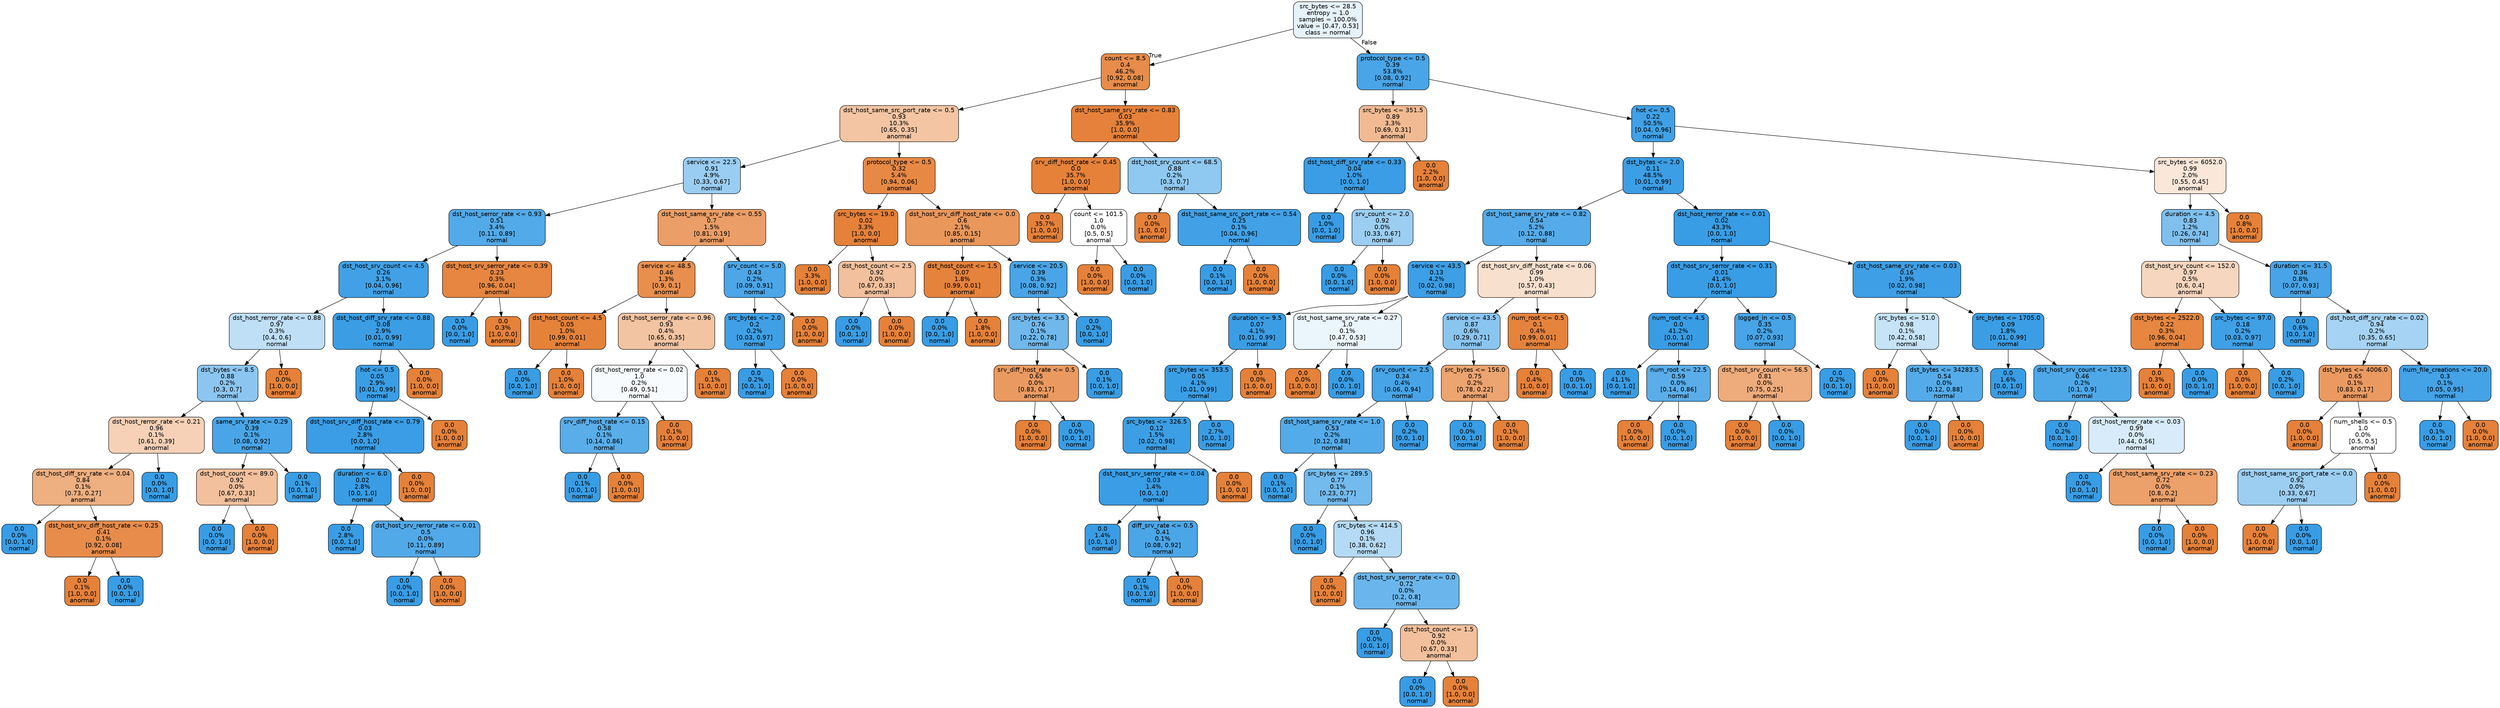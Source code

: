 digraph Tree {
node [shape=box, style="filled, rounded", color="black", fontname=helvetica] ;
edge [fontname=helvetica] ;
0 [label="src_bytes <= 28.5\nentropy = 1.0\nsamples = 100.0%\nvalue = [0.47, 0.53]\nclass = normal", fillcolor="#e6f2fc"] ;
1 [label="count <= 8.5\n0.4\n46.2%\n[0.92, 0.08]\nanormal", fillcolor="#e78c4a"] ;
0 -> 1 [labeldistance=2.5, labelangle=45, headlabel="True"] ;
2 [label="dst_host_same_src_port_rate <= 0.5\n0.93\n10.3%\n[0.65, 0.35]\nanormal", fillcolor="#f3c5a3"] ;
1 -> 2 ;
3 [label="service <= 22.5\n0.91\n4.9%\n[0.33, 0.67]\nnormal", fillcolor="#9acdf2"] ;
2 -> 3 ;
4 [label="dst_host_serror_rate <= 0.93\n0.51\n3.4%\n[0.11, 0.89]\nnormal", fillcolor="#53aae8"] ;
3 -> 4 ;
5 [label="dst_host_srv_count <= 4.5\n0.26\n3.1%\n[0.04, 0.96]\nnormal", fillcolor="#42a1e6"] ;
4 -> 5 ;
6 [label="dst_host_rerror_rate <= 0.88\n0.97\n0.3%\n[0.4, 0.6]\nnormal", fillcolor="#bfdff7"] ;
5 -> 6 ;
7 [label="dst_bytes <= 8.5\n0.88\n0.2%\n[0.3, 0.7]\nnormal", fillcolor="#8cc6f0"] ;
6 -> 7 ;
8 [label="dst_host_rerror_rate <= 0.21\n0.96\n0.1%\n[0.61, 0.39]\nanormal", fillcolor="#f6d1b7"] ;
7 -> 8 ;
9 [label="dst_host_diff_srv_rate <= 0.04\n0.84\n0.1%\n[0.73, 0.27]\nanormal", fillcolor="#eeaf81"] ;
8 -> 9 ;
10 [label="0.0\n0.0%\n[0.0, 1.0]\nnormal", fillcolor="#399de5"] ;
9 -> 10 ;
11 [label="dst_host_srv_diff_host_rate <= 0.25\n0.41\n0.1%\n[0.92, 0.08]\nanormal", fillcolor="#e78c4b"] ;
9 -> 11 ;
12 [label="0.0\n0.1%\n[1.0, 0.0]\nanormal", fillcolor="#e58139"] ;
11 -> 12 ;
13 [label="0.0\n0.0%\n[0.0, 1.0]\nnormal", fillcolor="#399de5"] ;
11 -> 13 ;
14 [label="0.0\n0.0%\n[0.0, 1.0]\nnormal", fillcolor="#399de5"] ;
8 -> 14 ;
15 [label="same_srv_rate <= 0.29\n0.39\n0.1%\n[0.08, 0.92]\nnormal", fillcolor="#49a5e7"] ;
7 -> 15 ;
16 [label="dst_host_count <= 89.0\n0.92\n0.0%\n[0.67, 0.33]\nanormal", fillcolor="#f2c09c"] ;
15 -> 16 ;
17 [label="0.0\n0.0%\n[0.0, 1.0]\nnormal", fillcolor="#399de5"] ;
16 -> 17 ;
18 [label="0.0\n0.0%\n[1.0, 0.0]\nanormal", fillcolor="#e58139"] ;
16 -> 18 ;
19 [label="0.0\n0.1%\n[0.0, 1.0]\nnormal", fillcolor="#399de5"] ;
15 -> 19 ;
20 [label="0.0\n0.0%\n[1.0, 0.0]\nanormal", fillcolor="#e58139"] ;
6 -> 20 ;
21 [label="dst_host_diff_srv_rate <= 0.88\n0.08\n2.9%\n[0.01, 0.99]\nnormal", fillcolor="#3b9ee5"] ;
5 -> 21 ;
22 [label="hot <= 0.5\n0.05\n2.9%\n[0.01, 0.99]\nnormal", fillcolor="#3a9ee5"] ;
21 -> 22 ;
23 [label="dst_host_srv_diff_host_rate <= 0.79\n0.03\n2.8%\n[0.0, 1.0]\nnormal", fillcolor="#3a9de5"] ;
22 -> 23 ;
24 [label="duration <= 6.0\n0.02\n2.8%\n[0.0, 1.0]\nnormal", fillcolor="#399de5"] ;
23 -> 24 ;
25 [label="0.0\n2.8%\n[0.0, 1.0]\nnormal", fillcolor="#399de5"] ;
24 -> 25 ;
26 [label="dst_host_srv_rerror_rate <= 0.01\n0.5\n0.0%\n[0.11, 0.89]\nnormal", fillcolor="#52a9e8"] ;
24 -> 26 ;
27 [label="0.0\n0.0%\n[0.0, 1.0]\nnormal", fillcolor="#399de5"] ;
26 -> 27 ;
28 [label="0.0\n0.0%\n[1.0, 0.0]\nanormal", fillcolor="#e58139"] ;
26 -> 28 ;
29 [label="0.0\n0.0%\n[1.0, 0.0]\nanormal", fillcolor="#e58139"] ;
23 -> 29 ;
30 [label="0.0\n0.0%\n[1.0, 0.0]\nanormal", fillcolor="#e58139"] ;
22 -> 30 ;
31 [label="0.0\n0.0%\n[1.0, 0.0]\nanormal", fillcolor="#e58139"] ;
21 -> 31 ;
32 [label="dst_host_srv_serror_rate <= 0.39\n0.23\n0.3%\n[0.96, 0.04]\nanormal", fillcolor="#e68641"] ;
4 -> 32 ;
33 [label="0.0\n0.0%\n[0.0, 1.0]\nnormal", fillcolor="#399de5"] ;
32 -> 33 ;
34 [label="0.0\n0.3%\n[1.0, 0.0]\nanormal", fillcolor="#e58139"] ;
32 -> 34 ;
35 [label="dst_host_same_srv_rate <= 0.55\n0.7\n1.5%\n[0.81, 0.19]\nanormal", fillcolor="#eb9e67"] ;
3 -> 35 ;
36 [label="service <= 48.5\n0.46\n1.3%\n[0.9, 0.1]\nanormal", fillcolor="#e88f4e"] ;
35 -> 36 ;
37 [label="dst_host_count <= 4.5\n0.05\n1.0%\n[0.99, 0.01]\nanormal", fillcolor="#e5823a"] ;
36 -> 37 ;
38 [label="0.0\n0.0%\n[0.0, 1.0]\nnormal", fillcolor="#399de5"] ;
37 -> 38 ;
39 [label="0.0\n1.0%\n[1.0, 0.0]\nanormal", fillcolor="#e58139"] ;
37 -> 39 ;
40 [label="dst_host_serror_rate <= 0.96\n0.93\n0.4%\n[0.65, 0.35]\nanormal", fillcolor="#f3c4a2"] ;
36 -> 40 ;
41 [label="dst_host_rerror_rate <= 0.02\n1.0\n0.2%\n[0.49, 0.51]\nnormal", fillcolor="#f7fbfe"] ;
40 -> 41 ;
42 [label="srv_diff_host_rate <= 0.15\n0.58\n0.1%\n[0.14, 0.86]\nnormal", fillcolor="#59ade9"] ;
41 -> 42 ;
43 [label="0.0\n0.1%\n[0.0, 1.0]\nnormal", fillcolor="#399de5"] ;
42 -> 43 ;
44 [label="0.0\n0.0%\n[1.0, 0.0]\nanormal", fillcolor="#e58139"] ;
42 -> 44 ;
45 [label="0.0\n0.1%\n[1.0, 0.0]\nanormal", fillcolor="#e58139"] ;
41 -> 45 ;
46 [label="0.0\n0.1%\n[1.0, 0.0]\nanormal", fillcolor="#e58139"] ;
40 -> 46 ;
47 [label="srv_count <= 5.0\n0.43\n0.2%\n[0.09, 0.91]\nnormal", fillcolor="#4ca6e8"] ;
35 -> 47 ;
48 [label="src_bytes <= 2.0\n0.2\n0.2%\n[0.03, 0.97]\nnormal", fillcolor="#3fa0e6"] ;
47 -> 48 ;
49 [label="0.0\n0.2%\n[0.0, 1.0]\nnormal", fillcolor="#399de5"] ;
48 -> 49 ;
50 [label="0.0\n0.0%\n[1.0, 0.0]\nanormal", fillcolor="#e58139"] ;
48 -> 50 ;
51 [label="0.0\n0.0%\n[1.0, 0.0]\nanormal", fillcolor="#e58139"] ;
47 -> 51 ;
52 [label="protocol_type <= 0.5\n0.32\n5.4%\n[0.94, 0.06]\nanormal", fillcolor="#e78945"] ;
2 -> 52 ;
53 [label="src_bytes <= 19.0\n0.02\n3.3%\n[1.0, 0.0]\nanormal", fillcolor="#e58139"] ;
52 -> 53 ;
54 [label="0.0\n3.3%\n[1.0, 0.0]\nanormal", fillcolor="#e58139"] ;
53 -> 54 ;
55 [label="dst_host_count <= 2.5\n0.92\n0.0%\n[0.67, 0.33]\nanormal", fillcolor="#f2c09c"] ;
53 -> 55 ;
56 [label="0.0\n0.0%\n[0.0, 1.0]\nnormal", fillcolor="#399de5"] ;
55 -> 56 ;
57 [label="0.0\n0.0%\n[1.0, 0.0]\nanormal", fillcolor="#e58139"] ;
55 -> 57 ;
58 [label="dst_host_srv_diff_host_rate <= 0.0\n0.6\n2.1%\n[0.85, 0.15]\nanormal", fillcolor="#e9975b"] ;
52 -> 58 ;
59 [label="dst_host_count <= 1.5\n0.07\n1.8%\n[0.99, 0.01]\nanormal", fillcolor="#e5823b"] ;
58 -> 59 ;
60 [label="0.0\n0.0%\n[0.0, 1.0]\nnormal", fillcolor="#399de5"] ;
59 -> 60 ;
61 [label="0.0\n1.8%\n[1.0, 0.0]\nanormal", fillcolor="#e58139"] ;
59 -> 61 ;
62 [label="service <= 20.5\n0.39\n0.3%\n[0.08, 0.92]\nnormal", fillcolor="#49a5e7"] ;
58 -> 62 ;
63 [label="src_bytes <= 3.5\n0.76\n0.1%\n[0.22, 0.78]\nnormal", fillcolor="#70b8ec"] ;
62 -> 63 ;
64 [label="srv_diff_host_rate <= 0.5\n0.65\n0.0%\n[0.83, 0.17]\nanormal", fillcolor="#ea9a61"] ;
63 -> 64 ;
65 [label="0.0\n0.0%\n[1.0, 0.0]\nanormal", fillcolor="#e58139"] ;
64 -> 65 ;
66 [label="0.0\n0.0%\n[0.0, 1.0]\nnormal", fillcolor="#399de5"] ;
64 -> 66 ;
67 [label="0.0\n0.1%\n[0.0, 1.0]\nnormal", fillcolor="#399de5"] ;
63 -> 67 ;
68 [label="0.0\n0.2%\n[0.0, 1.0]\nnormal", fillcolor="#399de5"] ;
62 -> 68 ;
69 [label="dst_host_same_srv_rate <= 0.83\n0.03\n35.9%\n[1.0, 0.0]\nanormal", fillcolor="#e5813a"] ;
1 -> 69 ;
70 [label="srv_diff_host_rate <= 0.45\n0.0\n35.7%\n[1.0, 0.0]\nanormal", fillcolor="#e58139"] ;
69 -> 70 ;
71 [label="0.0\n35.7%\n[1.0, 0.0]\nanormal", fillcolor="#e58139"] ;
70 -> 71 ;
72 [label="count <= 101.5\n1.0\n0.0%\n[0.5, 0.5]\nanormal", fillcolor="#ffffff"] ;
70 -> 72 ;
73 [label="0.0\n0.0%\n[1.0, 0.0]\nanormal", fillcolor="#e58139"] ;
72 -> 73 ;
74 [label="0.0\n0.0%\n[0.0, 1.0]\nnormal", fillcolor="#399de5"] ;
72 -> 74 ;
75 [label="dst_host_srv_count <= 68.5\n0.88\n0.2%\n[0.3, 0.7]\nnormal", fillcolor="#8fc8f0"] ;
69 -> 75 ;
76 [label="0.0\n0.0%\n[1.0, 0.0]\nanormal", fillcolor="#e58139"] ;
75 -> 76 ;
77 [label="dst_host_same_src_port_rate <= 0.54\n0.25\n0.1%\n[0.04, 0.96]\nnormal", fillcolor="#42a1e6"] ;
75 -> 77 ;
78 [label="0.0\n0.1%\n[0.0, 1.0]\nnormal", fillcolor="#399de5"] ;
77 -> 78 ;
79 [label="0.0\n0.0%\n[1.0, 0.0]\nanormal", fillcolor="#e58139"] ;
77 -> 79 ;
80 [label="protocol_type <= 0.5\n0.39\n53.8%\n[0.08, 0.92]\nnormal", fillcolor="#49a5e7"] ;
0 -> 80 [labeldistance=2.5, labelangle=-45, headlabel="False"] ;
81 [label="src_bytes <= 351.5\n0.89\n3.3%\n[0.69, 0.31]\nanormal", fillcolor="#f1ba92"] ;
80 -> 81 ;
82 [label="dst_host_diff_srv_rate <= 0.33\n0.04\n1.0%\n[0.0, 1.0]\nnormal", fillcolor="#3a9de5"] ;
81 -> 82 ;
83 [label="0.0\n1.0%\n[0.0, 1.0]\nnormal", fillcolor="#399de5"] ;
82 -> 83 ;
84 [label="srv_count <= 2.0\n0.92\n0.0%\n[0.33, 0.67]\nnormal", fillcolor="#9ccef2"] ;
82 -> 84 ;
85 [label="0.0\n0.0%\n[0.0, 1.0]\nnormal", fillcolor="#399de5"] ;
84 -> 85 ;
86 [label="0.0\n0.0%\n[1.0, 0.0]\nanormal", fillcolor="#e58139"] ;
84 -> 86 ;
87 [label="0.0\n2.2%\n[1.0, 0.0]\nanormal", fillcolor="#e58139"] ;
81 -> 87 ;
88 [label="hot <= 0.5\n0.22\n50.5%\n[0.04, 0.96]\nnormal", fillcolor="#40a1e6"] ;
80 -> 88 ;
89 [label="dst_bytes <= 2.0\n0.11\n48.5%\n[0.01, 0.99]\nnormal", fillcolor="#3c9ee5"] ;
88 -> 89 ;
90 [label="dst_host_same_srv_rate <= 0.82\n0.54\n5.2%\n[0.12, 0.88]\nnormal", fillcolor="#55abe9"] ;
89 -> 90 ;
91 [label="service <= 43.5\n0.13\n4.2%\n[0.02, 0.98]\nnormal", fillcolor="#3d9fe5"] ;
90 -> 91 ;
92 [label="duration <= 9.5\n0.07\n4.1%\n[0.01, 0.99]\nnormal", fillcolor="#3b9ee5"] ;
91 -> 92 ;
93 [label="src_bytes <= 353.5\n0.05\n4.1%\n[0.01, 0.99]\nnormal", fillcolor="#3a9ee5"] ;
92 -> 93 ;
94 [label="src_bytes <= 326.5\n0.12\n1.5%\n[0.02, 0.98]\nnormal", fillcolor="#3c9fe5"] ;
93 -> 94 ;
95 [label="dst_host_srv_serror_rate <= 0.04\n0.03\n1.4%\n[0.0, 1.0]\nnormal", fillcolor="#3a9de5"] ;
94 -> 95 ;
96 [label="0.0\n1.4%\n[0.0, 1.0]\nnormal", fillcolor="#399de5"] ;
95 -> 96 ;
97 [label="diff_srv_rate <= 0.5\n0.41\n0.1%\n[0.08, 0.92]\nnormal", fillcolor="#4ba6e7"] ;
95 -> 97 ;
98 [label="0.0\n0.1%\n[0.0, 1.0]\nnormal", fillcolor="#399de5"] ;
97 -> 98 ;
99 [label="0.0\n0.0%\n[1.0, 0.0]\nanormal", fillcolor="#e58139"] ;
97 -> 99 ;
100 [label="0.0\n0.0%\n[1.0, 0.0]\nanormal", fillcolor="#e58139"] ;
94 -> 100 ;
101 [label="0.0\n2.7%\n[0.0, 1.0]\nnormal", fillcolor="#399de5"] ;
93 -> 101 ;
102 [label="0.0\n0.0%\n[1.0, 0.0]\nanormal", fillcolor="#e58139"] ;
92 -> 102 ;
103 [label="dst_host_same_srv_rate <= 0.27\n1.0\n0.1%\n[0.47, 0.53]\nnormal", fillcolor="#ebf5fc"] ;
91 -> 103 ;
104 [label="0.0\n0.0%\n[1.0, 0.0]\nanormal", fillcolor="#e58139"] ;
103 -> 104 ;
105 [label="0.0\n0.0%\n[0.0, 1.0]\nnormal", fillcolor="#399de5"] ;
103 -> 105 ;
106 [label="dst_host_srv_diff_host_rate <= 0.06\n0.99\n1.0%\n[0.57, 0.43]\nanormal", fillcolor="#f8e0ce"] ;
90 -> 106 ;
107 [label="service <= 43.5\n0.87\n0.6%\n[0.29, 0.71]\nnormal", fillcolor="#8ac5f0"] ;
106 -> 107 ;
108 [label="srv_count <= 2.5\n0.34\n0.4%\n[0.06, 0.94]\nnormal", fillcolor="#46a4e7"] ;
107 -> 108 ;
109 [label="dst_host_same_srv_rate <= 1.0\n0.53\n0.2%\n[0.12, 0.88]\nnormal", fillcolor="#54abe9"] ;
108 -> 109 ;
110 [label="0.0\n0.1%\n[0.0, 1.0]\nnormal", fillcolor="#399de5"] ;
109 -> 110 ;
111 [label="src_bytes <= 289.5\n0.77\n0.1%\n[0.23, 0.77]\nnormal", fillcolor="#73baed"] ;
109 -> 111 ;
112 [label="0.0\n0.0%\n[0.0, 1.0]\nnormal", fillcolor="#399de5"] ;
111 -> 112 ;
113 [label="src_bytes <= 414.5\n0.96\n0.1%\n[0.38, 0.62]\nnormal", fillcolor="#b5daf5"] ;
111 -> 113 ;
114 [label="0.0\n0.0%\n[1.0, 0.0]\nanormal", fillcolor="#e58139"] ;
113 -> 114 ;
115 [label="dst_host_srv_serror_rate <= 0.0\n0.72\n0.0%\n[0.2, 0.8]\nnormal", fillcolor="#6ab6ec"] ;
113 -> 115 ;
116 [label="0.0\n0.0%\n[0.0, 1.0]\nnormal", fillcolor="#399de5"] ;
115 -> 116 ;
117 [label="dst_host_count <= 1.5\n0.92\n0.0%\n[0.67, 0.33]\nanormal", fillcolor="#f2c09c"] ;
115 -> 117 ;
118 [label="0.0\n0.0%\n[0.0, 1.0]\nnormal", fillcolor="#399de5"] ;
117 -> 118 ;
119 [label="0.0\n0.0%\n[1.0, 0.0]\nanormal", fillcolor="#e58139"] ;
117 -> 119 ;
120 [label="0.0\n0.2%\n[0.0, 1.0]\nnormal", fillcolor="#399de5"] ;
108 -> 120 ;
121 [label="src_bytes <= 156.0\n0.75\n0.2%\n[0.78, 0.22]\nanormal", fillcolor="#eca470"] ;
107 -> 121 ;
122 [label="0.0\n0.0%\n[0.0, 1.0]\nnormal", fillcolor="#399de5"] ;
121 -> 122 ;
123 [label="0.0\n0.1%\n[1.0, 0.0]\nanormal", fillcolor="#e58139"] ;
121 -> 123 ;
124 [label="num_root <= 0.5\n0.1\n0.4%\n[0.99, 0.01]\nanormal", fillcolor="#e5833c"] ;
106 -> 124 ;
125 [label="0.0\n0.4%\n[1.0, 0.0]\nanormal", fillcolor="#e58139"] ;
124 -> 125 ;
126 [label="0.0\n0.0%\n[0.0, 1.0]\nnormal", fillcolor="#399de5"] ;
124 -> 126 ;
127 [label="dst_host_rerror_rate <= 0.01\n0.02\n43.3%\n[0.0, 1.0]\nnormal", fillcolor="#399de5"] ;
89 -> 127 ;
128 [label="dst_host_srv_serror_rate <= 0.31\n0.01\n41.4%\n[0.0, 1.0]\nnormal", fillcolor="#399de5"] ;
127 -> 128 ;
129 [label="num_root <= 4.5\n0.0\n41.2%\n[0.0, 1.0]\nnormal", fillcolor="#399de5"] ;
128 -> 129 ;
130 [label="0.0\n41.1%\n[0.0, 1.0]\nnormal", fillcolor="#399de5"] ;
129 -> 130 ;
131 [label="num_root <= 22.5\n0.59\n0.0%\n[0.14, 0.86]\nnormal", fillcolor="#5aade9"] ;
129 -> 131 ;
132 [label="0.0\n0.0%\n[1.0, 0.0]\nanormal", fillcolor="#e58139"] ;
131 -> 132 ;
133 [label="0.0\n0.0%\n[0.0, 1.0]\nnormal", fillcolor="#399de5"] ;
131 -> 133 ;
134 [label="logged_in <= 0.5\n0.35\n0.2%\n[0.07, 0.93]\nnormal", fillcolor="#47a4e7"] ;
128 -> 134 ;
135 [label="dst_host_srv_count <= 56.5\n0.81\n0.0%\n[0.75, 0.25]\nanormal", fillcolor="#eeab7b"] ;
134 -> 135 ;
136 [label="0.0\n0.0%\n[1.0, 0.0]\nanormal", fillcolor="#e58139"] ;
135 -> 136 ;
137 [label="0.0\n0.0%\n[0.0, 1.0]\nnormal", fillcolor="#399de5"] ;
135 -> 137 ;
138 [label="0.0\n0.2%\n[0.0, 1.0]\nnormal", fillcolor="#399de5"] ;
134 -> 138 ;
139 [label="dst_host_same_srv_rate <= 0.03\n0.16\n1.9%\n[0.02, 0.98]\nnormal", fillcolor="#3e9fe6"] ;
127 -> 139 ;
140 [label="src_bytes <= 51.0\n0.98\n0.1%\n[0.42, 0.58]\nnormal", fillcolor="#c6e3f8"] ;
139 -> 140 ;
141 [label="0.0\n0.0%\n[1.0, 0.0]\nanormal", fillcolor="#e58139"] ;
140 -> 141 ;
142 [label="dst_bytes <= 34283.5\n0.54\n0.0%\n[0.12, 0.88]\nnormal", fillcolor="#55abe9"] ;
140 -> 142 ;
143 [label="0.0\n0.0%\n[0.0, 1.0]\nnormal", fillcolor="#399de5"] ;
142 -> 143 ;
144 [label="0.0\n0.0%\n[1.0, 0.0]\nanormal", fillcolor="#e58139"] ;
142 -> 144 ;
145 [label="src_bytes <= 1705.0\n0.09\n1.8%\n[0.01, 0.99]\nnormal", fillcolor="#3b9ee5"] ;
139 -> 145 ;
146 [label="0.0\n1.6%\n[0.0, 1.0]\nnormal", fillcolor="#399de5"] ;
145 -> 146 ;
147 [label="dst_host_srv_count <= 123.5\n0.46\n0.2%\n[0.1, 0.9]\nnormal", fillcolor="#4ea8e8"] ;
145 -> 147 ;
148 [label="0.0\n0.2%\n[0.0, 1.0]\nnormal", fillcolor="#399de5"] ;
147 -> 148 ;
149 [label="dst_host_rerror_rate <= 0.03\n0.99\n0.0%\n[0.44, 0.56]\nnormal", fillcolor="#d7ebfa"] ;
147 -> 149 ;
150 [label="0.0\n0.0%\n[0.0, 1.0]\nnormal", fillcolor="#399de5"] ;
149 -> 150 ;
151 [label="dst_host_same_srv_rate <= 0.23\n0.72\n0.0%\n[0.8, 0.2]\nanormal", fillcolor="#eca06a"] ;
149 -> 151 ;
152 [label="0.0\n0.0%\n[0.0, 1.0]\nnormal", fillcolor="#399de5"] ;
151 -> 152 ;
153 [label="0.0\n0.0%\n[1.0, 0.0]\nanormal", fillcolor="#e58139"] ;
151 -> 153 ;
154 [label="src_bytes <= 6052.0\n0.99\n2.0%\n[0.55, 0.45]\nanormal", fillcolor="#fae7d9"] ;
88 -> 154 ;
155 [label="duration <= 4.5\n0.83\n1.2%\n[0.26, 0.74]\nnormal", fillcolor="#80c0ee"] ;
154 -> 155 ;
156 [label="dst_host_srv_count <= 152.0\n0.97\n0.5%\n[0.6, 0.4]\nanormal", fillcolor="#f6d6be"] ;
155 -> 156 ;
157 [label="dst_bytes <= 2522.0\n0.22\n0.3%\n[0.96, 0.04]\nanormal", fillcolor="#e68640"] ;
156 -> 157 ;
158 [label="0.0\n0.3%\n[1.0, 0.0]\nanormal", fillcolor="#e58139"] ;
157 -> 158 ;
159 [label="0.0\n0.0%\n[0.0, 1.0]\nnormal", fillcolor="#399de5"] ;
157 -> 159 ;
160 [label="src_bytes <= 97.0\n0.18\n0.2%\n[0.03, 0.97]\nnormal", fillcolor="#3fa0e6"] ;
156 -> 160 ;
161 [label="0.0\n0.0%\n[1.0, 0.0]\nanormal", fillcolor="#e58139"] ;
160 -> 161 ;
162 [label="0.0\n0.2%\n[0.0, 1.0]\nnormal", fillcolor="#399de5"] ;
160 -> 162 ;
163 [label="duration <= 31.5\n0.36\n0.8%\n[0.07, 0.93]\nnormal", fillcolor="#48a4e7"] ;
155 -> 163 ;
164 [label="0.0\n0.6%\n[0.0, 1.0]\nnormal", fillcolor="#399de5"] ;
163 -> 164 ;
165 [label="dst_host_diff_srv_rate <= 0.02\n0.94\n0.2%\n[0.35, 0.65]\nnormal", fillcolor="#a6d3f3"] ;
163 -> 165 ;
166 [label="dst_bytes <= 4006.0\n0.65\n0.1%\n[0.83, 0.17]\nanormal", fillcolor="#ea9a61"] ;
165 -> 166 ;
167 [label="0.0\n0.0%\n[1.0, 0.0]\nanormal", fillcolor="#e58139"] ;
166 -> 167 ;
168 [label="num_shells <= 0.5\n1.0\n0.0%\n[0.5, 0.5]\nanormal", fillcolor="#ffffff"] ;
166 -> 168 ;
169 [label="dst_host_same_src_port_rate <= 0.0\n0.92\n0.0%\n[0.33, 0.67]\nnormal", fillcolor="#9ccef2"] ;
168 -> 169 ;
170 [label="0.0\n0.0%\n[1.0, 0.0]\nanormal", fillcolor="#e58139"] ;
169 -> 170 ;
171 [label="0.0\n0.0%\n[0.0, 1.0]\nnormal", fillcolor="#399de5"] ;
169 -> 171 ;
172 [label="0.0\n0.0%\n[1.0, 0.0]\nanormal", fillcolor="#e58139"] ;
168 -> 172 ;
173 [label="num_file_creations <= 20.0\n0.3\n0.1%\n[0.05, 0.95]\nnormal", fillcolor="#44a2e6"] ;
165 -> 173 ;
174 [label="0.0\n0.1%\n[0.0, 1.0]\nnormal", fillcolor="#399de5"] ;
173 -> 174 ;
175 [label="0.0\n0.0%\n[1.0, 0.0]\nanormal", fillcolor="#e58139"] ;
173 -> 175 ;
176 [label="0.0\n0.8%\n[1.0, 0.0]\nanormal", fillcolor="#e58139"] ;
154 -> 176 ;
}